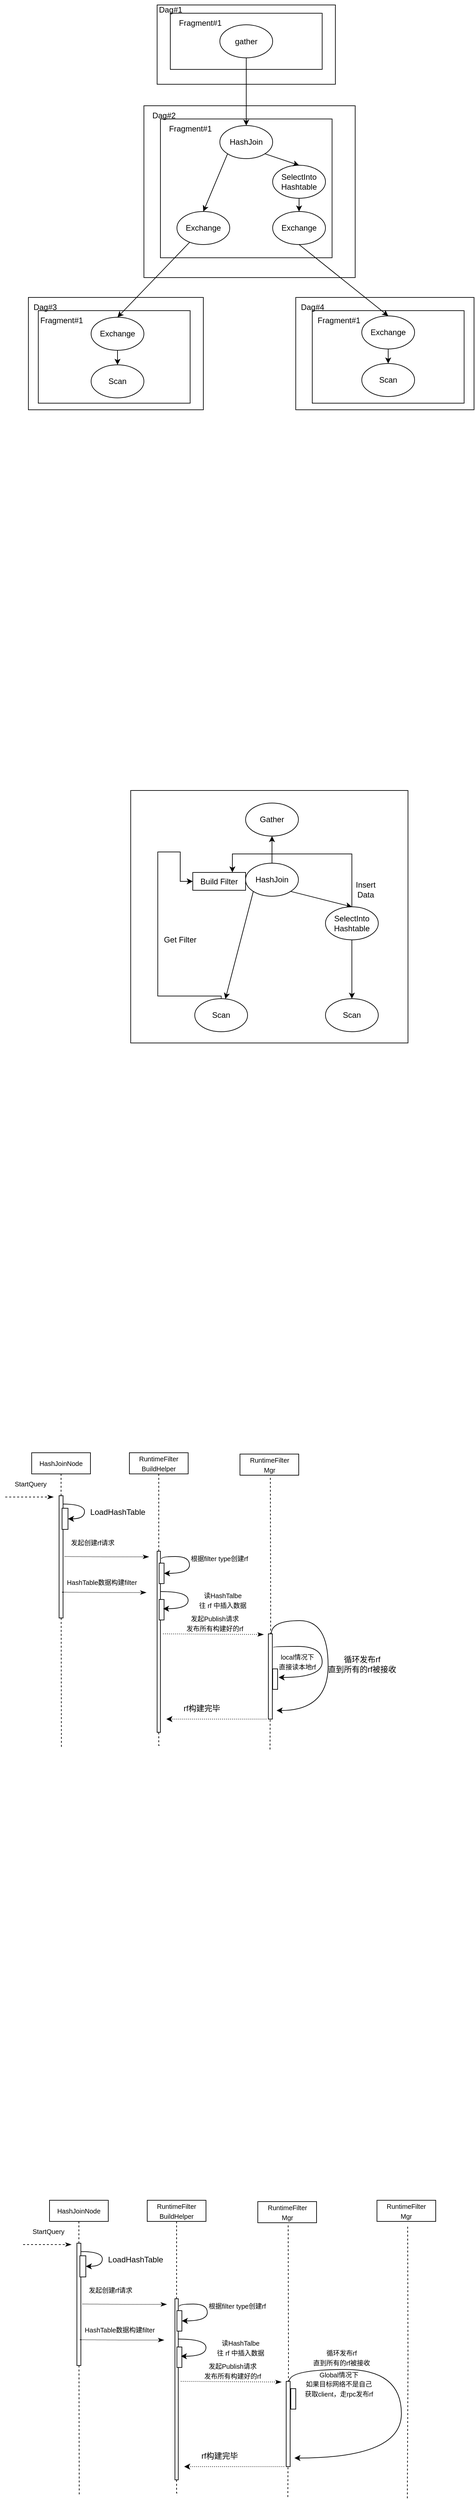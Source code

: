 <mxfile version="22.1.11" type="github">
  <diagram name="第 1 页" id="0k4TBifSkERZmbdtbySY">
    <mxGraphModel dx="954" dy="606" grid="0" gridSize="10" guides="1" tooltips="1" connect="1" arrows="1" fold="1" page="1" pageScale="1" pageWidth="827" pageHeight="1169" math="0" shadow="0">
      <root>
        <mxCell id="0" />
        <mxCell id="1" parent="0" />
        <mxCell id="LGNTD50chUgOsU70D988-14" value="" style="rounded=0;whiteSpace=wrap;html=1;" parent="1" vertex="1">
          <mxGeometry x="460" y="750" width="270" height="170" as="geometry" />
        </mxCell>
        <mxCell id="LGNTD50chUgOsU70D988-35" value="" style="rounded=0;whiteSpace=wrap;html=1;" parent="1" vertex="1">
          <mxGeometry x="485" y="770" width="230" height="140" as="geometry" />
        </mxCell>
        <mxCell id="LGNTD50chUgOsU70D988-13" value="" style="rounded=0;whiteSpace=wrap;html=1;" parent="1" vertex="1">
          <mxGeometry x="55" y="750" width="265" height="170" as="geometry" />
        </mxCell>
        <mxCell id="LGNTD50chUgOsU70D988-6" value="" style="rounded=0;whiteSpace=wrap;html=1;" parent="1" vertex="1">
          <mxGeometry x="230" y="460" width="320" height="260" as="geometry" />
        </mxCell>
        <mxCell id="LGNTD50chUgOsU70D988-2" value="" style="rounded=0;whiteSpace=wrap;html=1;" parent="1" vertex="1">
          <mxGeometry x="255" y="480" width="260" height="210" as="geometry" />
        </mxCell>
        <mxCell id="LGNTD50chUgOsU70D988-1" value="Exchange" style="ellipse;whiteSpace=wrap;html=1;" parent="1" vertex="1">
          <mxGeometry x="280" y="620" width="80" height="50" as="geometry" />
        </mxCell>
        <mxCell id="LGNTD50chUgOsU70D988-26" value="" style="edgeStyle=orthogonalEdgeStyle;rounded=0;orthogonalLoop=1;jettySize=auto;html=1;" parent="1" source="LGNTD50chUgOsU70D988-3" target="LGNTD50chUgOsU70D988-5" edge="1">
          <mxGeometry relative="1" as="geometry" />
        </mxCell>
        <mxCell id="LGNTD50chUgOsU70D988-3" value="SelectInto&lt;br&gt;Hashtable" style="ellipse;whiteSpace=wrap;html=1;" parent="1" vertex="1">
          <mxGeometry x="425" y="550" width="80" height="50" as="geometry" />
        </mxCell>
        <mxCell id="LGNTD50chUgOsU70D988-9" style="rounded=0;orthogonalLoop=1;jettySize=auto;html=1;exitX=1;exitY=1;exitDx=0;exitDy=0;entryX=0.5;entryY=0;entryDx=0;entryDy=0;" parent="1" source="LGNTD50chUgOsU70D988-4" target="LGNTD50chUgOsU70D988-3" edge="1">
          <mxGeometry relative="1" as="geometry" />
        </mxCell>
        <mxCell id="LGNTD50chUgOsU70D988-34" value="" style="rounded=0;whiteSpace=wrap;html=1;" parent="1" vertex="1">
          <mxGeometry x="70" y="770" width="230" height="140" as="geometry" />
        </mxCell>
        <mxCell id="LGNTD50chUgOsU70D988-25" style="rounded=0;orthogonalLoop=1;jettySize=auto;html=1;entryX=0.5;entryY=0;entryDx=0;entryDy=0;" parent="1" source="LGNTD50chUgOsU70D988-1" target="LGNTD50chUgOsU70D988-15" edge="1">
          <mxGeometry relative="1" as="geometry" />
        </mxCell>
        <mxCell id="LGNTD50chUgOsU70D988-12" style="rounded=0;orthogonalLoop=1;jettySize=auto;html=1;exitX=0;exitY=1;exitDx=0;exitDy=0;entryX=0.5;entryY=0;entryDx=0;entryDy=0;" parent="1" source="LGNTD50chUgOsU70D988-4" target="LGNTD50chUgOsU70D988-1" edge="1">
          <mxGeometry relative="1" as="geometry" />
        </mxCell>
        <mxCell id="LGNTD50chUgOsU70D988-4" value="HashJoin" style="ellipse;whiteSpace=wrap;html=1;" parent="1" vertex="1">
          <mxGeometry x="345" y="490" width="80" height="50" as="geometry" />
        </mxCell>
        <mxCell id="LGNTD50chUgOsU70D988-27" style="rounded=0;orthogonalLoop=1;jettySize=auto;html=1;exitX=0.5;exitY=1;exitDx=0;exitDy=0;entryX=0.5;entryY=0;entryDx=0;entryDy=0;" parent="1" source="LGNTD50chUgOsU70D988-5" target="LGNTD50chUgOsU70D988-16" edge="1">
          <mxGeometry relative="1" as="geometry" />
        </mxCell>
        <mxCell id="LGNTD50chUgOsU70D988-5" value="Exchange" style="ellipse;whiteSpace=wrap;html=1;" parent="1" vertex="1">
          <mxGeometry x="425" y="620" width="80" height="50" as="geometry" />
        </mxCell>
        <mxCell id="LGNTD50chUgOsU70D988-21" value="" style="edgeStyle=orthogonalEdgeStyle;rounded=0;orthogonalLoop=1;jettySize=auto;html=1;" parent="1" source="LGNTD50chUgOsU70D988-15" target="LGNTD50chUgOsU70D988-17" edge="1">
          <mxGeometry relative="1" as="geometry" />
        </mxCell>
        <mxCell id="LGNTD50chUgOsU70D988-15" value="Exchange" style="ellipse;whiteSpace=wrap;html=1;" parent="1" vertex="1">
          <mxGeometry x="150" y="780" width="80" height="50" as="geometry" />
        </mxCell>
        <mxCell id="LGNTD50chUgOsU70D988-22" value="" style="edgeStyle=orthogonalEdgeStyle;rounded=0;orthogonalLoop=1;jettySize=auto;html=1;" parent="1" source="LGNTD50chUgOsU70D988-16" target="LGNTD50chUgOsU70D988-18" edge="1">
          <mxGeometry relative="1" as="geometry" />
        </mxCell>
        <mxCell id="LGNTD50chUgOsU70D988-16" value="Exchange" style="ellipse;whiteSpace=wrap;html=1;" parent="1" vertex="1">
          <mxGeometry x="560" y="778" width="80" height="50" as="geometry" />
        </mxCell>
        <mxCell id="LGNTD50chUgOsU70D988-17" value="Scan" style="ellipse;whiteSpace=wrap;html=1;" parent="1" vertex="1">
          <mxGeometry x="150" y="852" width="80" height="50" as="geometry" />
        </mxCell>
        <mxCell id="LGNTD50chUgOsU70D988-18" value="Scan" style="ellipse;whiteSpace=wrap;html=1;" parent="1" vertex="1">
          <mxGeometry x="560" y="850" width="80" height="50" as="geometry" />
        </mxCell>
        <mxCell id="LGNTD50chUgOsU70D988-30" value="" style="rounded=0;whiteSpace=wrap;html=1;" parent="1" vertex="1">
          <mxGeometry x="250" y="307.5" width="270" height="120" as="geometry" />
        </mxCell>
        <mxCell id="LGNTD50chUgOsU70D988-33" value="" style="rounded=0;whiteSpace=wrap;html=1;" parent="1" vertex="1">
          <mxGeometry x="270" y="320" width="230" height="85" as="geometry" />
        </mxCell>
        <mxCell id="LGNTD50chUgOsU70D988-32" style="edgeStyle=orthogonalEdgeStyle;rounded=0;orthogonalLoop=1;jettySize=auto;html=1;" parent="1" source="LGNTD50chUgOsU70D988-31" target="LGNTD50chUgOsU70D988-4" edge="1">
          <mxGeometry relative="1" as="geometry" />
        </mxCell>
        <mxCell id="LGNTD50chUgOsU70D988-31" value="gather" style="ellipse;whiteSpace=wrap;html=1;" parent="1" vertex="1">
          <mxGeometry x="345" y="337.5" width="80" height="50" as="geometry" />
        </mxCell>
        <mxCell id="2ma7Ghk2zAE5fmu_fwJY-1" value="Fragment#1" style="text;html=1;align=center;verticalAlign=middle;resizable=0;points=[];autosize=1;strokeColor=none;fillColor=none;" parent="1" vertex="1">
          <mxGeometry x="480" y="770" width="90" height="30" as="geometry" />
        </mxCell>
        <mxCell id="2ma7Ghk2zAE5fmu_fwJY-2" value="Dag#1" style="text;html=1;align=center;verticalAlign=middle;resizable=0;points=[];autosize=1;strokeColor=none;fillColor=none;" parent="1" vertex="1">
          <mxGeometry x="240" y="300" width="60" height="30" as="geometry" />
        </mxCell>
        <mxCell id="2ma7Ghk2zAE5fmu_fwJY-3" value="Dag#2" style="text;html=1;align=center;verticalAlign=middle;resizable=0;points=[];autosize=1;strokeColor=none;fillColor=none;" parent="1" vertex="1">
          <mxGeometry x="230" y="460" width="60" height="30" as="geometry" />
        </mxCell>
        <mxCell id="2ma7Ghk2zAE5fmu_fwJY-4" value="Dag#3" style="text;html=1;align=center;verticalAlign=middle;resizable=0;points=[];autosize=1;strokeColor=none;fillColor=none;" parent="1" vertex="1">
          <mxGeometry x="50" y="750" width="60" height="30" as="geometry" />
        </mxCell>
        <mxCell id="2ma7Ghk2zAE5fmu_fwJY-5" value="Dag#4" style="text;html=1;align=center;verticalAlign=middle;resizable=0;points=[];autosize=1;strokeColor=none;fillColor=none;" parent="1" vertex="1">
          <mxGeometry x="455" y="750" width="60" height="30" as="geometry" />
        </mxCell>
        <mxCell id="2ma7Ghk2zAE5fmu_fwJY-6" value="Fragment#1" style="text;html=1;align=center;verticalAlign=middle;resizable=0;points=[];autosize=1;strokeColor=none;fillColor=none;" parent="1" vertex="1">
          <mxGeometry x="60" y="770" width="90" height="30" as="geometry" />
        </mxCell>
        <mxCell id="2ma7Ghk2zAE5fmu_fwJY-7" value="Fragment#1" style="text;html=1;align=center;verticalAlign=middle;resizable=0;points=[];autosize=1;strokeColor=none;fillColor=none;" parent="1" vertex="1">
          <mxGeometry x="270" y="320" width="90" height="30" as="geometry" />
        </mxCell>
        <mxCell id="2ma7Ghk2zAE5fmu_fwJY-8" value="Fragment#1" style="text;html=1;align=center;verticalAlign=middle;resizable=0;points=[];autosize=1;strokeColor=none;fillColor=none;" parent="1" vertex="1">
          <mxGeometry x="255" y="480" width="90" height="30" as="geometry" />
        </mxCell>
        <mxCell id="CpbZUt9SCDzq-T55aCew-1" value="" style="rounded=0;whiteSpace=wrap;html=1;" vertex="1" parent="1">
          <mxGeometry x="210" y="1496" width="420" height="382" as="geometry" />
        </mxCell>
        <mxCell id="CpbZUt9SCDzq-T55aCew-7" style="rounded=0;orthogonalLoop=1;jettySize=auto;html=1;exitX=1;exitY=1;exitDx=0;exitDy=0;entryX=0.5;entryY=0;entryDx=0;entryDy=0;" edge="1" parent="1" source="CpbZUt9SCDzq-T55aCew-2" target="CpbZUt9SCDzq-T55aCew-3">
          <mxGeometry relative="1" as="geometry" />
        </mxCell>
        <mxCell id="CpbZUt9SCDzq-T55aCew-12" style="rounded=0;orthogonalLoop=1;jettySize=auto;html=1;exitX=0;exitY=1;exitDx=0;exitDy=0;" edge="1" parent="1" source="CpbZUt9SCDzq-T55aCew-2" target="CpbZUt9SCDzq-T55aCew-5">
          <mxGeometry relative="1" as="geometry" />
        </mxCell>
        <mxCell id="CpbZUt9SCDzq-T55aCew-26" value="" style="edgeStyle=orthogonalEdgeStyle;rounded=0;orthogonalLoop=1;jettySize=auto;html=1;" edge="1" parent="1" source="CpbZUt9SCDzq-T55aCew-2" target="CpbZUt9SCDzq-T55aCew-25">
          <mxGeometry relative="1" as="geometry" />
        </mxCell>
        <mxCell id="CpbZUt9SCDzq-T55aCew-2" value="HashJoin" style="ellipse;whiteSpace=wrap;html=1;" vertex="1" parent="1">
          <mxGeometry x="384" y="1606" width="80" height="50" as="geometry" />
        </mxCell>
        <mxCell id="CpbZUt9SCDzq-T55aCew-9" value="" style="edgeStyle=orthogonalEdgeStyle;rounded=0;orthogonalLoop=1;jettySize=auto;html=1;" edge="1" parent="1" source="CpbZUt9SCDzq-T55aCew-3" target="CpbZUt9SCDzq-T55aCew-4">
          <mxGeometry relative="1" as="geometry" />
        </mxCell>
        <mxCell id="CpbZUt9SCDzq-T55aCew-21" style="edgeStyle=orthogonalEdgeStyle;rounded=0;orthogonalLoop=1;jettySize=auto;html=1;entryX=0.75;entryY=0;entryDx=0;entryDy=0;" edge="1" parent="1" source="CpbZUt9SCDzq-T55aCew-3" target="CpbZUt9SCDzq-T55aCew-13">
          <mxGeometry relative="1" as="geometry">
            <Array as="points">
              <mxPoint x="492" y="1592" />
              <mxPoint x="314" y="1592" />
            </Array>
          </mxGeometry>
        </mxCell>
        <mxCell id="CpbZUt9SCDzq-T55aCew-3" value="SelectInto&lt;br&gt;Hashtable" style="ellipse;whiteSpace=wrap;html=1;" vertex="1" parent="1">
          <mxGeometry x="505" y="1672" width="80" height="50" as="geometry" />
        </mxCell>
        <mxCell id="CpbZUt9SCDzq-T55aCew-4" value="Scan" style="ellipse;whiteSpace=wrap;html=1;" vertex="1" parent="1">
          <mxGeometry x="505" y="1811" width="80" height="50" as="geometry" />
        </mxCell>
        <mxCell id="CpbZUt9SCDzq-T55aCew-5" value="Scan" style="ellipse;whiteSpace=wrap;html=1;" vertex="1" parent="1">
          <mxGeometry x="307" y="1811" width="80" height="50" as="geometry" />
        </mxCell>
        <mxCell id="CpbZUt9SCDzq-T55aCew-17" style="edgeStyle=orthogonalEdgeStyle;rounded=0;orthogonalLoop=1;jettySize=auto;html=1;entryX=0.5;entryY=0;entryDx=0;entryDy=0;endArrow=none;endFill=0;startArrow=classic;startFill=1;" edge="1" parent="1" source="CpbZUt9SCDzq-T55aCew-13" target="CpbZUt9SCDzq-T55aCew-5">
          <mxGeometry relative="1" as="geometry">
            <Array as="points">
              <mxPoint x="285" y="1634" />
              <mxPoint x="285" y="1589" />
              <mxPoint x="251" y="1589" />
              <mxPoint x="251" y="1807" />
            </Array>
          </mxGeometry>
        </mxCell>
        <mxCell id="CpbZUt9SCDzq-T55aCew-13" value="Build Filter" style="rounded=0;whiteSpace=wrap;html=1;" vertex="1" parent="1">
          <mxGeometry x="304" y="1620" width="80" height="27" as="geometry" />
        </mxCell>
        <mxCell id="CpbZUt9SCDzq-T55aCew-18" value="Get Filter" style="text;html=1;strokeColor=none;fillColor=none;align=center;verticalAlign=middle;whiteSpace=wrap;rounded=0;" vertex="1" parent="1">
          <mxGeometry x="255" y="1707" width="60" height="30" as="geometry" />
        </mxCell>
        <mxCell id="CpbZUt9SCDzq-T55aCew-22" value="Insert Data" style="text;html=1;strokeColor=none;fillColor=none;align=center;verticalAlign=middle;whiteSpace=wrap;rounded=0;" vertex="1" parent="1">
          <mxGeometry x="536" y="1631" width="60" height="30" as="geometry" />
        </mxCell>
        <mxCell id="CpbZUt9SCDzq-T55aCew-25" value="Gather" style="ellipse;whiteSpace=wrap;html=1;" vertex="1" parent="1">
          <mxGeometry x="384" y="1515" width="80" height="50" as="geometry" />
        </mxCell>
        <mxCell id="CpbZUt9SCDzq-T55aCew-35" style="rounded=0;orthogonalLoop=1;jettySize=auto;html=1;endArrow=none;endFill=0;dashed=1;" edge="1" parent="1" source="CpbZUt9SCDzq-T55aCew-39">
          <mxGeometry relative="1" as="geometry">
            <mxPoint x="105" y="2945" as="targetPoint" />
          </mxGeometry>
        </mxCell>
        <mxCell id="CpbZUt9SCDzq-T55aCew-27" value="&lt;font style=&quot;font-size: 10px;&quot;&gt;HashJoinNode&lt;/font&gt;" style="rounded=0;whiteSpace=wrap;html=1;" vertex="1" parent="1">
          <mxGeometry x="60" y="2498" width="89" height="32" as="geometry" />
        </mxCell>
        <mxCell id="CpbZUt9SCDzq-T55aCew-29" value="&lt;font style=&quot;font-size: 10px;&quot;&gt;RuntimeFilter&lt;br&gt;Mgr&lt;/font&gt;" style="rounded=0;whiteSpace=wrap;html=1;" vertex="1" parent="1">
          <mxGeometry x="375.5" y="2500" width="89" height="32" as="geometry" />
        </mxCell>
        <mxCell id="CpbZUt9SCDzq-T55aCew-36" style="edgeStyle=orthogonalEdgeStyle;rounded=0;orthogonalLoop=1;jettySize=auto;html=1;endArrow=none;endFill=0;dashed=1;" edge="1" parent="1" source="CpbZUt9SCDzq-T55aCew-47">
          <mxGeometry relative="1" as="geometry">
            <mxPoint x="253" y="2944" as="targetPoint" />
          </mxGeometry>
        </mxCell>
        <mxCell id="CpbZUt9SCDzq-T55aCew-30" value="&lt;font style=&quot;font-size: 10px;&quot;&gt;RuntimeFilter&lt;br&gt;BuildHelper&lt;/font&gt;" style="rounded=0;whiteSpace=wrap;html=1;" vertex="1" parent="1">
          <mxGeometry x="208" y="2498" width="89" height="32" as="geometry" />
        </mxCell>
        <mxCell id="CpbZUt9SCDzq-T55aCew-40" value="" style="rounded=0;orthogonalLoop=1;jettySize=auto;html=1;endArrow=none;endFill=0;dashed=1;" edge="1" parent="1" source="CpbZUt9SCDzq-T55aCew-27" target="CpbZUt9SCDzq-T55aCew-39">
          <mxGeometry relative="1" as="geometry">
            <mxPoint x="105" y="2530" as="sourcePoint" />
            <mxPoint x="104.5" y="2929" as="targetPoint" />
          </mxGeometry>
        </mxCell>
        <mxCell id="CpbZUt9SCDzq-T55aCew-45" style="edgeStyle=orthogonalEdgeStyle;rounded=0;orthogonalLoop=1;jettySize=auto;html=1;exitX=0.833;exitY=0.068;exitDx=0;exitDy=0;entryX=1;entryY=0.5;entryDx=0;entryDy=0;exitPerimeter=0;curved=1;" edge="1" parent="1" source="CpbZUt9SCDzq-T55aCew-39" target="CpbZUt9SCDzq-T55aCew-43">
          <mxGeometry relative="1" as="geometry">
            <Array as="points">
              <mxPoint x="140" y="2576" />
              <mxPoint x="140" y="2598" />
            </Array>
          </mxGeometry>
        </mxCell>
        <mxCell id="CpbZUt9SCDzq-T55aCew-49" style="edgeStyle=orthogonalEdgeStyle;rounded=0;orthogonalLoop=1;jettySize=auto;html=1;exitX=1;exitY=0.5;exitDx=0;exitDy=0;dashed=1;dashPattern=1 1;endArrow=classicThin;endFill=1;" edge="1" parent="1">
          <mxGeometry relative="1" as="geometry">
            <mxPoint x="237.5" y="2655.5" as="targetPoint" />
            <mxPoint x="110" y="2655" as="sourcePoint" />
          </mxGeometry>
        </mxCell>
        <mxCell id="CpbZUt9SCDzq-T55aCew-39" value="" style="rounded=0;whiteSpace=wrap;html=1;" vertex="1" parent="1">
          <mxGeometry x="101.5" y="2563" width="6" height="185" as="geometry" />
        </mxCell>
        <mxCell id="CpbZUt9SCDzq-T55aCew-41" value="" style="endArrow=classicThin;html=1;rounded=0;dashed=1;endFill=1;" edge="1" parent="1">
          <mxGeometry width="50" height="50" relative="1" as="geometry">
            <mxPoint x="20" y="2565" as="sourcePoint" />
            <mxPoint x="93" y="2565" as="targetPoint" />
          </mxGeometry>
        </mxCell>
        <mxCell id="CpbZUt9SCDzq-T55aCew-42" value="&lt;font style=&quot;font-size: 10px;&quot;&gt;StartQuery&lt;/font&gt;" style="text;html=1;align=center;verticalAlign=middle;resizable=0;points=[];autosize=1;strokeColor=none;fillColor=none;" vertex="1" parent="1">
          <mxGeometry x="25" y="2532" width="66" height="26" as="geometry" />
        </mxCell>
        <mxCell id="CpbZUt9SCDzq-T55aCew-43" value="" style="rounded=0;whiteSpace=wrap;html=1;" vertex="1" parent="1">
          <mxGeometry x="106" y="2582" width="9" height="32" as="geometry" />
        </mxCell>
        <mxCell id="CpbZUt9SCDzq-T55aCew-46" value="LoadHashTable" style="text;html=1;align=center;verticalAlign=middle;resizable=0;points=[];autosize=1;strokeColor=none;fillColor=none;" vertex="1" parent="1">
          <mxGeometry x="139.5" y="2575" width="101" height="26" as="geometry" />
        </mxCell>
        <mxCell id="CpbZUt9SCDzq-T55aCew-48" value="" style="edgeStyle=orthogonalEdgeStyle;rounded=0;orthogonalLoop=1;jettySize=auto;html=1;endArrow=none;endFill=0;dashed=1;" edge="1" parent="1" source="CpbZUt9SCDzq-T55aCew-30" target="CpbZUt9SCDzq-T55aCew-47">
          <mxGeometry relative="1" as="geometry">
            <mxPoint x="253" y="2530" as="sourcePoint" />
            <mxPoint x="252.5" y="2929" as="targetPoint" />
          </mxGeometry>
        </mxCell>
        <mxCell id="CpbZUt9SCDzq-T55aCew-64" style="edgeStyle=orthogonalEdgeStyle;rounded=0;orthogonalLoop=1;jettySize=auto;html=1;exitX=1.3;exitY=0.042;exitDx=0;exitDy=0;entryX=0.5;entryY=0;entryDx=0;entryDy=0;curved=1;exitPerimeter=0;" edge="1" parent="1" source="CpbZUt9SCDzq-T55aCew-47" target="CpbZUt9SCDzq-T55aCew-63">
          <mxGeometry relative="1" as="geometry">
            <Array as="points">
              <mxPoint x="299" y="2655" />
              <mxPoint x="299" y="2681" />
            </Array>
          </mxGeometry>
        </mxCell>
        <mxCell id="CpbZUt9SCDzq-T55aCew-47" value="" style="rounded=0;whiteSpace=wrap;html=1;" vertex="1" parent="1">
          <mxGeometry x="250" y="2647" width="5" height="274" as="geometry" />
        </mxCell>
        <mxCell id="CpbZUt9SCDzq-T55aCew-50" value="&lt;font style=&quot;font-size: 10px;&quot;&gt;发起创建rf请求&lt;/font&gt;" style="text;html=1;align=center;verticalAlign=middle;resizable=0;points=[];autosize=1;strokeColor=none;fillColor=none;" vertex="1" parent="1">
          <mxGeometry x="110" y="2621" width="84" height="26" as="geometry" />
        </mxCell>
        <mxCell id="CpbZUt9SCDzq-T55aCew-63" value="" style="rounded=0;whiteSpace=wrap;html=1;direction=south;" vertex="1" parent="1">
          <mxGeometry x="253" y="2665" width="7.5" height="31" as="geometry" />
        </mxCell>
        <mxCell id="CpbZUt9SCDzq-T55aCew-65" value="&lt;font style=&quot;font-size: 10px;&quot;&gt;根据filter type创建rf&lt;/font&gt;" style="text;html=1;align=center;verticalAlign=middle;resizable=0;points=[];autosize=1;strokeColor=none;fillColor=none;" vertex="1" parent="1">
          <mxGeometry x="291.5" y="2645" width="105" height="26" as="geometry" />
        </mxCell>
        <mxCell id="CpbZUt9SCDzq-T55aCew-66" value="" style="rounded=0;whiteSpace=wrap;html=1;direction=south;" vertex="1" parent="1">
          <mxGeometry x="253" y="2720" width="7.5" height="31" as="geometry" />
        </mxCell>
        <mxCell id="CpbZUt9SCDzq-T55aCew-67" style="edgeStyle=orthogonalEdgeStyle;rounded=0;orthogonalLoop=1;jettySize=auto;html=1;exitX=1.3;exitY=0.042;exitDx=0;exitDy=0;entryX=0.5;entryY=0;entryDx=0;entryDy=0;curved=1;exitPerimeter=0;" edge="1" parent="1">
          <mxGeometry relative="1" as="geometry">
            <mxPoint x="255" y="2708" as="sourcePoint" />
            <mxPoint x="259" y="2734" as="targetPoint" />
            <Array as="points">
              <mxPoint x="297" y="2708" />
              <mxPoint x="297" y="2734" />
            </Array>
          </mxGeometry>
        </mxCell>
        <mxCell id="CpbZUt9SCDzq-T55aCew-68" value="&lt;font style=&quot;font-size: 10px;&quot;&gt;读HashTalbe&lt;br&gt;往 rf 中插入数据&lt;/font&gt;" style="text;html=1;align=center;verticalAlign=middle;resizable=0;points=[];autosize=1;strokeColor=none;fillColor=none;" vertex="1" parent="1">
          <mxGeometry x="304" y="2700" width="90" height="41" as="geometry" />
        </mxCell>
        <mxCell id="CpbZUt9SCDzq-T55aCew-69" style="rounded=0;orthogonalLoop=1;jettySize=auto;html=1;exitX=1.1;exitY=0.717;exitDx=0;exitDy=0;dashed=1;dashPattern=1 2;endArrow=classicThin;endFill=1;exitPerimeter=0;" edge="1" parent="1">
          <mxGeometry relative="1" as="geometry">
            <mxPoint x="411.25" y="2772.99" as="targetPoint" />
            <mxPoint x="259" y="2772.003" as="sourcePoint" />
          </mxGeometry>
        </mxCell>
        <mxCell id="CpbZUt9SCDzq-T55aCew-70" value="&lt;font style=&quot;font-size: 10px;&quot;&gt;发起Publish请求&lt;br&gt;发布所有构建好的rf&lt;/font&gt;" style="text;html=1;align=center;verticalAlign=middle;resizable=0;points=[];autosize=1;strokeColor=none;fillColor=none;" vertex="1" parent="1">
          <mxGeometry x="285" y="2735" width="104" height="41" as="geometry" />
        </mxCell>
        <mxCell id="CpbZUt9SCDzq-T55aCew-74" style="edgeStyle=orthogonalEdgeStyle;rounded=0;orthogonalLoop=1;jettySize=auto;html=1;endArrow=none;endFill=0;dashed=1;" edge="1" parent="1">
          <mxGeometry relative="1" as="geometry">
            <mxPoint x="421.5" y="2536" as="sourcePoint" />
            <mxPoint x="421" y="2947" as="targetPoint" />
          </mxGeometry>
        </mxCell>
        <mxCell id="CpbZUt9SCDzq-T55aCew-75" value="" style="rounded=0;whiteSpace=wrap;html=1;" vertex="1" parent="1">
          <mxGeometry x="418.5" y="2772" width="6" height="129" as="geometry" />
        </mxCell>
        <mxCell id="CpbZUt9SCDzq-T55aCew-76" style="edgeStyle=orthogonalEdgeStyle;rounded=0;orthogonalLoop=1;jettySize=auto;html=1;exitX=0.75;exitY=0;exitDx=0;exitDy=0;curved=1;" edge="1" parent="1" source="CpbZUt9SCDzq-T55aCew-75">
          <mxGeometry relative="1" as="geometry">
            <mxPoint x="431" y="2888" as="targetPoint" />
            <Array as="points">
              <mxPoint x="423" y="2752" />
              <mxPoint x="509" y="2752" />
              <mxPoint x="509" y="2888" />
            </Array>
          </mxGeometry>
        </mxCell>
        <mxCell id="CpbZUt9SCDzq-T55aCew-77" value="循环发布rf&lt;br&gt;直到所有的rf被接收" style="text;html=1;align=center;verticalAlign=middle;resizable=0;points=[];autosize=1;strokeColor=none;fillColor=none;" vertex="1" parent="1">
          <mxGeometry x="499" y="2797" width="121" height="41" as="geometry" />
        </mxCell>
        <mxCell id="CpbZUt9SCDzq-T55aCew-78" value="" style="rounded=0;whiteSpace=wrap;html=1;direction=south;" vertex="1" parent="1">
          <mxGeometry x="425" y="2825" width="7.5" height="31" as="geometry" />
        </mxCell>
        <mxCell id="CpbZUt9SCDzq-T55aCew-79" style="edgeStyle=orthogonalEdgeStyle;rounded=0;orthogonalLoop=1;jettySize=auto;html=1;exitX=0.833;exitY=0.074;exitDx=0;exitDy=0;curved=1;exitPerimeter=0;" edge="1" parent="1">
          <mxGeometry relative="1" as="geometry">
            <mxPoint x="425.998" y="2792.546" as="sourcePoint" />
            <mxPoint x="434" y="2838" as="targetPoint" />
            <Array as="points">
              <mxPoint x="426" y="2791" />
              <mxPoint x="500" y="2791" />
              <mxPoint x="500" y="2838" />
            </Array>
          </mxGeometry>
        </mxCell>
        <mxCell id="CpbZUt9SCDzq-T55aCew-85" value="&lt;font style=&quot;font-size: 10px;&quot;&gt;local情况下&lt;br&gt;直接读本地rf&lt;/font&gt;" style="text;html=1;align=center;verticalAlign=middle;resizable=0;points=[];autosize=1;strokeColor=none;fillColor=none;" vertex="1" parent="1">
          <mxGeometry x="425" y="2793" width="74" height="41" as="geometry" />
        </mxCell>
        <mxCell id="CpbZUt9SCDzq-T55aCew-86" style="edgeStyle=orthogonalEdgeStyle;rounded=0;orthogonalLoop=1;jettySize=auto;html=1;exitX=1;exitY=0.5;exitDx=0;exitDy=0;dashed=1;dashPattern=1 1;endArrow=classicThin;endFill=1;" edge="1" parent="1">
          <mxGeometry relative="1" as="geometry">
            <mxPoint x="233.5" y="2709.5" as="targetPoint" />
            <mxPoint x="106" y="2709" as="sourcePoint" />
          </mxGeometry>
        </mxCell>
        <mxCell id="CpbZUt9SCDzq-T55aCew-88" value="&lt;font style=&quot;font-size: 10px;&quot;&gt;HashTable数据构建filter&lt;/font&gt;" style="text;html=1;align=center;verticalAlign=middle;resizable=0;points=[];autosize=1;strokeColor=none;fillColor=none;" vertex="1" parent="1">
          <mxGeometry x="104" y="2681" width="124" height="26" as="geometry" />
        </mxCell>
        <mxCell id="CpbZUt9SCDzq-T55aCew-89" value="" style="endArrow=none;html=1;rounded=0;endFill=0;startArrow=classic;startFill=1;dashed=1;dashPattern=1 2;" edge="1" parent="1">
          <mxGeometry width="50" height="50" relative="1" as="geometry">
            <mxPoint x="264" y="2901" as="sourcePoint" />
            <mxPoint x="416" y="2901" as="targetPoint" />
          </mxGeometry>
        </mxCell>
        <mxCell id="CpbZUt9SCDzq-T55aCew-90" value="rf构建完毕&amp;nbsp;" style="text;html=1;align=center;verticalAlign=middle;resizable=0;points=[];autosize=1;strokeColor=none;fillColor=none;" vertex="1" parent="1">
          <mxGeometry x="280.5" y="2872" width="77" height="26" as="geometry" />
        </mxCell>
        <mxCell id="CpbZUt9SCDzq-T55aCew-92" style="rounded=0;orthogonalLoop=1;jettySize=auto;html=1;endArrow=none;endFill=0;dashed=1;" edge="1" parent="1" source="CpbZUt9SCDzq-T55aCew-100">
          <mxGeometry relative="1" as="geometry">
            <mxPoint x="132" y="4076" as="targetPoint" />
          </mxGeometry>
        </mxCell>
        <mxCell id="CpbZUt9SCDzq-T55aCew-93" value="&lt;font style=&quot;font-size: 10px;&quot;&gt;HashJoinNode&lt;/font&gt;" style="rounded=0;whiteSpace=wrap;html=1;" vertex="1" parent="1">
          <mxGeometry x="87" y="3629" width="89" height="32" as="geometry" />
        </mxCell>
        <mxCell id="CpbZUt9SCDzq-T55aCew-94" value="&lt;font style=&quot;font-size: 10px;&quot;&gt;RuntimeFilter&lt;br&gt;Mgr&lt;/font&gt;" style="rounded=0;whiteSpace=wrap;html=1;" vertex="1" parent="1">
          <mxGeometry x="402.5" y="3631" width="89" height="32" as="geometry" />
        </mxCell>
        <mxCell id="CpbZUt9SCDzq-T55aCew-95" style="edgeStyle=orthogonalEdgeStyle;rounded=0;orthogonalLoop=1;jettySize=auto;html=1;endArrow=none;endFill=0;dashed=1;" edge="1" parent="1" source="CpbZUt9SCDzq-T55aCew-107">
          <mxGeometry relative="1" as="geometry">
            <mxPoint x="280" y="4075" as="targetPoint" />
          </mxGeometry>
        </mxCell>
        <mxCell id="CpbZUt9SCDzq-T55aCew-96" value="&lt;font style=&quot;font-size: 10px;&quot;&gt;RuntimeFilter&lt;br&gt;BuildHelper&lt;/font&gt;" style="rounded=0;whiteSpace=wrap;html=1;" vertex="1" parent="1">
          <mxGeometry x="235" y="3629" width="89" height="32" as="geometry" />
        </mxCell>
        <mxCell id="CpbZUt9SCDzq-T55aCew-97" value="" style="rounded=0;orthogonalLoop=1;jettySize=auto;html=1;endArrow=none;endFill=0;dashed=1;" edge="1" parent="1" source="CpbZUt9SCDzq-T55aCew-93" target="CpbZUt9SCDzq-T55aCew-100">
          <mxGeometry relative="1" as="geometry">
            <mxPoint x="132" y="3661" as="sourcePoint" />
            <mxPoint x="131.5" y="4060" as="targetPoint" />
          </mxGeometry>
        </mxCell>
        <mxCell id="CpbZUt9SCDzq-T55aCew-98" style="edgeStyle=orthogonalEdgeStyle;rounded=0;orthogonalLoop=1;jettySize=auto;html=1;exitX=0.833;exitY=0.068;exitDx=0;exitDy=0;entryX=1;entryY=0.5;entryDx=0;entryDy=0;exitPerimeter=0;curved=1;" edge="1" parent="1" source="CpbZUt9SCDzq-T55aCew-100" target="CpbZUt9SCDzq-T55aCew-103">
          <mxGeometry relative="1" as="geometry">
            <Array as="points">
              <mxPoint x="167" y="3707" />
              <mxPoint x="167" y="3729" />
            </Array>
          </mxGeometry>
        </mxCell>
        <mxCell id="CpbZUt9SCDzq-T55aCew-99" style="edgeStyle=orthogonalEdgeStyle;rounded=0;orthogonalLoop=1;jettySize=auto;html=1;exitX=1;exitY=0.5;exitDx=0;exitDy=0;dashed=1;dashPattern=1 1;endArrow=classicThin;endFill=1;" edge="1" parent="1">
          <mxGeometry relative="1" as="geometry">
            <mxPoint x="264.5" y="3786.5" as="targetPoint" />
            <mxPoint x="137" y="3786" as="sourcePoint" />
          </mxGeometry>
        </mxCell>
        <mxCell id="CpbZUt9SCDzq-T55aCew-100" value="" style="rounded=0;whiteSpace=wrap;html=1;" vertex="1" parent="1">
          <mxGeometry x="128.5" y="3694" width="6" height="185" as="geometry" />
        </mxCell>
        <mxCell id="CpbZUt9SCDzq-T55aCew-101" value="" style="endArrow=classicThin;html=1;rounded=0;dashed=1;endFill=1;" edge="1" parent="1">
          <mxGeometry width="50" height="50" relative="1" as="geometry">
            <mxPoint x="47" y="3696" as="sourcePoint" />
            <mxPoint x="120" y="3696" as="targetPoint" />
          </mxGeometry>
        </mxCell>
        <mxCell id="CpbZUt9SCDzq-T55aCew-102" value="&lt;font style=&quot;font-size: 10px;&quot;&gt;StartQuery&lt;/font&gt;" style="text;html=1;align=center;verticalAlign=middle;resizable=0;points=[];autosize=1;strokeColor=none;fillColor=none;" vertex="1" parent="1">
          <mxGeometry x="52" y="3663" width="66" height="26" as="geometry" />
        </mxCell>
        <mxCell id="CpbZUt9SCDzq-T55aCew-103" value="" style="rounded=0;whiteSpace=wrap;html=1;" vertex="1" parent="1">
          <mxGeometry x="133" y="3713" width="9" height="32" as="geometry" />
        </mxCell>
        <mxCell id="CpbZUt9SCDzq-T55aCew-104" value="LoadHashTable" style="text;html=1;align=center;verticalAlign=middle;resizable=0;points=[];autosize=1;strokeColor=none;fillColor=none;" vertex="1" parent="1">
          <mxGeometry x="166.5" y="3706" width="101" height="26" as="geometry" />
        </mxCell>
        <mxCell id="CpbZUt9SCDzq-T55aCew-105" value="" style="edgeStyle=orthogonalEdgeStyle;rounded=0;orthogonalLoop=1;jettySize=auto;html=1;endArrow=none;endFill=0;dashed=1;" edge="1" parent="1" source="CpbZUt9SCDzq-T55aCew-96" target="CpbZUt9SCDzq-T55aCew-107">
          <mxGeometry relative="1" as="geometry">
            <mxPoint x="280" y="3661" as="sourcePoint" />
            <mxPoint x="279.5" y="4060" as="targetPoint" />
          </mxGeometry>
        </mxCell>
        <mxCell id="CpbZUt9SCDzq-T55aCew-106" style="edgeStyle=orthogonalEdgeStyle;rounded=0;orthogonalLoop=1;jettySize=auto;html=1;exitX=1.3;exitY=0.042;exitDx=0;exitDy=0;entryX=0.5;entryY=0;entryDx=0;entryDy=0;curved=1;exitPerimeter=0;" edge="1" parent="1" source="CpbZUt9SCDzq-T55aCew-107" target="CpbZUt9SCDzq-T55aCew-109">
          <mxGeometry relative="1" as="geometry">
            <Array as="points">
              <mxPoint x="326" y="3786" />
              <mxPoint x="326" y="3812" />
            </Array>
          </mxGeometry>
        </mxCell>
        <mxCell id="CpbZUt9SCDzq-T55aCew-107" value="" style="rounded=0;whiteSpace=wrap;html=1;" vertex="1" parent="1">
          <mxGeometry x="277" y="3778" width="5" height="274" as="geometry" />
        </mxCell>
        <mxCell id="CpbZUt9SCDzq-T55aCew-108" value="&lt;font style=&quot;font-size: 10px;&quot;&gt;发起创建rf请求&lt;/font&gt;" style="text;html=1;align=center;verticalAlign=middle;resizable=0;points=[];autosize=1;strokeColor=none;fillColor=none;" vertex="1" parent="1">
          <mxGeometry x="137" y="3752" width="84" height="26" as="geometry" />
        </mxCell>
        <mxCell id="CpbZUt9SCDzq-T55aCew-109" value="" style="rounded=0;whiteSpace=wrap;html=1;direction=south;" vertex="1" parent="1">
          <mxGeometry x="280" y="3796" width="7.5" height="31" as="geometry" />
        </mxCell>
        <mxCell id="CpbZUt9SCDzq-T55aCew-110" value="&lt;font style=&quot;font-size: 10px;&quot;&gt;根据filter type创建rf&lt;/font&gt;" style="text;html=1;align=center;verticalAlign=middle;resizable=0;points=[];autosize=1;strokeColor=none;fillColor=none;" vertex="1" parent="1">
          <mxGeometry x="318.5" y="3776" width="105" height="26" as="geometry" />
        </mxCell>
        <mxCell id="CpbZUt9SCDzq-T55aCew-111" value="" style="rounded=0;whiteSpace=wrap;html=1;direction=south;" vertex="1" parent="1">
          <mxGeometry x="280" y="3851" width="7.5" height="31" as="geometry" />
        </mxCell>
        <mxCell id="CpbZUt9SCDzq-T55aCew-112" style="edgeStyle=orthogonalEdgeStyle;rounded=0;orthogonalLoop=1;jettySize=auto;html=1;exitX=1.3;exitY=0.042;exitDx=0;exitDy=0;entryX=0.5;entryY=0;entryDx=0;entryDy=0;curved=1;exitPerimeter=0;" edge="1" parent="1">
          <mxGeometry relative="1" as="geometry">
            <mxPoint x="282" y="3839" as="sourcePoint" />
            <mxPoint x="286" y="3865" as="targetPoint" />
            <Array as="points">
              <mxPoint x="324" y="3839" />
              <mxPoint x="324" y="3865" />
            </Array>
          </mxGeometry>
        </mxCell>
        <mxCell id="CpbZUt9SCDzq-T55aCew-113" value="&lt;font style=&quot;font-size: 10px;&quot;&gt;读HashTalbe&lt;br&gt;往 rf 中插入数据&lt;/font&gt;" style="text;html=1;align=center;verticalAlign=middle;resizable=0;points=[];autosize=1;strokeColor=none;fillColor=none;" vertex="1" parent="1">
          <mxGeometry x="331" y="3831" width="90" height="41" as="geometry" />
        </mxCell>
        <mxCell id="CpbZUt9SCDzq-T55aCew-114" style="rounded=0;orthogonalLoop=1;jettySize=auto;html=1;exitX=1.1;exitY=0.717;exitDx=0;exitDy=0;dashed=1;dashPattern=1 2;endArrow=classicThin;endFill=1;exitPerimeter=0;" edge="1" parent="1">
          <mxGeometry relative="1" as="geometry">
            <mxPoint x="438.25" y="3903.99" as="targetPoint" />
            <mxPoint x="286" y="3903.003" as="sourcePoint" />
          </mxGeometry>
        </mxCell>
        <mxCell id="CpbZUt9SCDzq-T55aCew-115" value="&lt;font style=&quot;font-size: 10px;&quot;&gt;发起Publish请求&lt;br&gt;发布所有构建好的rf&lt;/font&gt;" style="text;html=1;align=center;verticalAlign=middle;resizable=0;points=[];autosize=1;strokeColor=none;fillColor=none;" vertex="1" parent="1">
          <mxGeometry x="312" y="3866" width="104" height="41" as="geometry" />
        </mxCell>
        <mxCell id="CpbZUt9SCDzq-T55aCew-116" style="edgeStyle=orthogonalEdgeStyle;rounded=0;orthogonalLoop=1;jettySize=auto;html=1;endArrow=none;endFill=0;dashed=1;" edge="1" parent="1">
          <mxGeometry relative="1" as="geometry">
            <mxPoint x="448.5" y="3667" as="sourcePoint" />
            <mxPoint x="448" y="4078" as="targetPoint" />
          </mxGeometry>
        </mxCell>
        <mxCell id="CpbZUt9SCDzq-T55aCew-117" value="" style="rounded=0;whiteSpace=wrap;html=1;" vertex="1" parent="1">
          <mxGeometry x="445.5" y="3903" width="6" height="129" as="geometry" />
        </mxCell>
        <mxCell id="CpbZUt9SCDzq-T55aCew-118" style="edgeStyle=orthogonalEdgeStyle;rounded=0;orthogonalLoop=1;jettySize=auto;html=1;exitX=0.75;exitY=0;exitDx=0;exitDy=0;curved=1;" edge="1" parent="1" source="CpbZUt9SCDzq-T55aCew-117">
          <mxGeometry relative="1" as="geometry">
            <mxPoint x="458" y="4019" as="targetPoint" />
            <Array as="points">
              <mxPoint x="450" y="3885" />
              <mxPoint x="620" y="3885" />
              <mxPoint x="620" y="4019" />
            </Array>
          </mxGeometry>
        </mxCell>
        <mxCell id="CpbZUt9SCDzq-T55aCew-119" value="&lt;font style=&quot;font-size: 10px;&quot;&gt;循环发布rf&lt;br&gt;直到所有的rf被接收&lt;/font&gt;" style="text;html=1;align=center;verticalAlign=middle;resizable=0;points=[];autosize=1;strokeColor=none;fillColor=none;" vertex="1" parent="1">
          <mxGeometry x="477" y="3846" width="104" height="41" as="geometry" />
        </mxCell>
        <mxCell id="CpbZUt9SCDzq-T55aCew-120" value="" style="rounded=0;whiteSpace=wrap;html=1;direction=south;" vertex="1" parent="1">
          <mxGeometry x="452.5" y="3914" width="7.5" height="31" as="geometry" />
        </mxCell>
        <mxCell id="CpbZUt9SCDzq-T55aCew-123" style="edgeStyle=orthogonalEdgeStyle;rounded=0;orthogonalLoop=1;jettySize=auto;html=1;exitX=1;exitY=0.5;exitDx=0;exitDy=0;dashed=1;dashPattern=1 1;endArrow=classicThin;endFill=1;" edge="1" parent="1">
          <mxGeometry relative="1" as="geometry">
            <mxPoint x="260.5" y="3840.5" as="targetPoint" />
            <mxPoint x="133" y="3840" as="sourcePoint" />
          </mxGeometry>
        </mxCell>
        <mxCell id="CpbZUt9SCDzq-T55aCew-124" value="&lt;font style=&quot;font-size: 10px;&quot;&gt;HashTable数据构建filter&lt;/font&gt;" style="text;html=1;align=center;verticalAlign=middle;resizable=0;points=[];autosize=1;strokeColor=none;fillColor=none;" vertex="1" parent="1">
          <mxGeometry x="131" y="3812" width="124" height="26" as="geometry" />
        </mxCell>
        <mxCell id="CpbZUt9SCDzq-T55aCew-125" value="" style="endArrow=none;html=1;rounded=0;endFill=0;startArrow=classic;startFill=1;dashed=1;dashPattern=1 2;" edge="1" parent="1">
          <mxGeometry width="50" height="50" relative="1" as="geometry">
            <mxPoint x="291" y="4032" as="sourcePoint" />
            <mxPoint x="443" y="4032" as="targetPoint" />
          </mxGeometry>
        </mxCell>
        <mxCell id="CpbZUt9SCDzq-T55aCew-126" value="rf构建完毕&amp;nbsp;" style="text;html=1;align=center;verticalAlign=middle;resizable=0;points=[];autosize=1;strokeColor=none;fillColor=none;" vertex="1" parent="1">
          <mxGeometry x="307.5" y="4003" width="77" height="26" as="geometry" />
        </mxCell>
        <mxCell id="CpbZUt9SCDzq-T55aCew-127" value="&lt;font style=&quot;font-size: 10px;&quot;&gt;RuntimeFilter&lt;br&gt;Mgr&lt;/font&gt;" style="rounded=0;whiteSpace=wrap;html=1;" vertex="1" parent="1">
          <mxGeometry x="583" y="3629" width="89" height="32" as="geometry" />
        </mxCell>
        <mxCell id="CpbZUt9SCDzq-T55aCew-128" style="edgeStyle=orthogonalEdgeStyle;rounded=0;orthogonalLoop=1;jettySize=auto;html=1;endArrow=none;endFill=0;dashed=1;" edge="1" parent="1">
          <mxGeometry relative="1" as="geometry">
            <mxPoint x="629.5" y="3669" as="sourcePoint" />
            <mxPoint x="629" y="4080" as="targetPoint" />
          </mxGeometry>
        </mxCell>
        <mxCell id="CpbZUt9SCDzq-T55aCew-129" value="&lt;font style=&quot;font-size: 10px;&quot;&gt;Global情况下&lt;br&gt;如果目标网络不是自己&lt;br&gt;获取client，走rpc发布rf&lt;/font&gt;" style="text;html=1;align=center;verticalAlign=middle;resizable=0;points=[];autosize=1;strokeColor=none;fillColor=none;" vertex="1" parent="1">
          <mxGeometry x="464" y="3879" width="121" height="55" as="geometry" />
        </mxCell>
      </root>
    </mxGraphModel>
  </diagram>
</mxfile>

